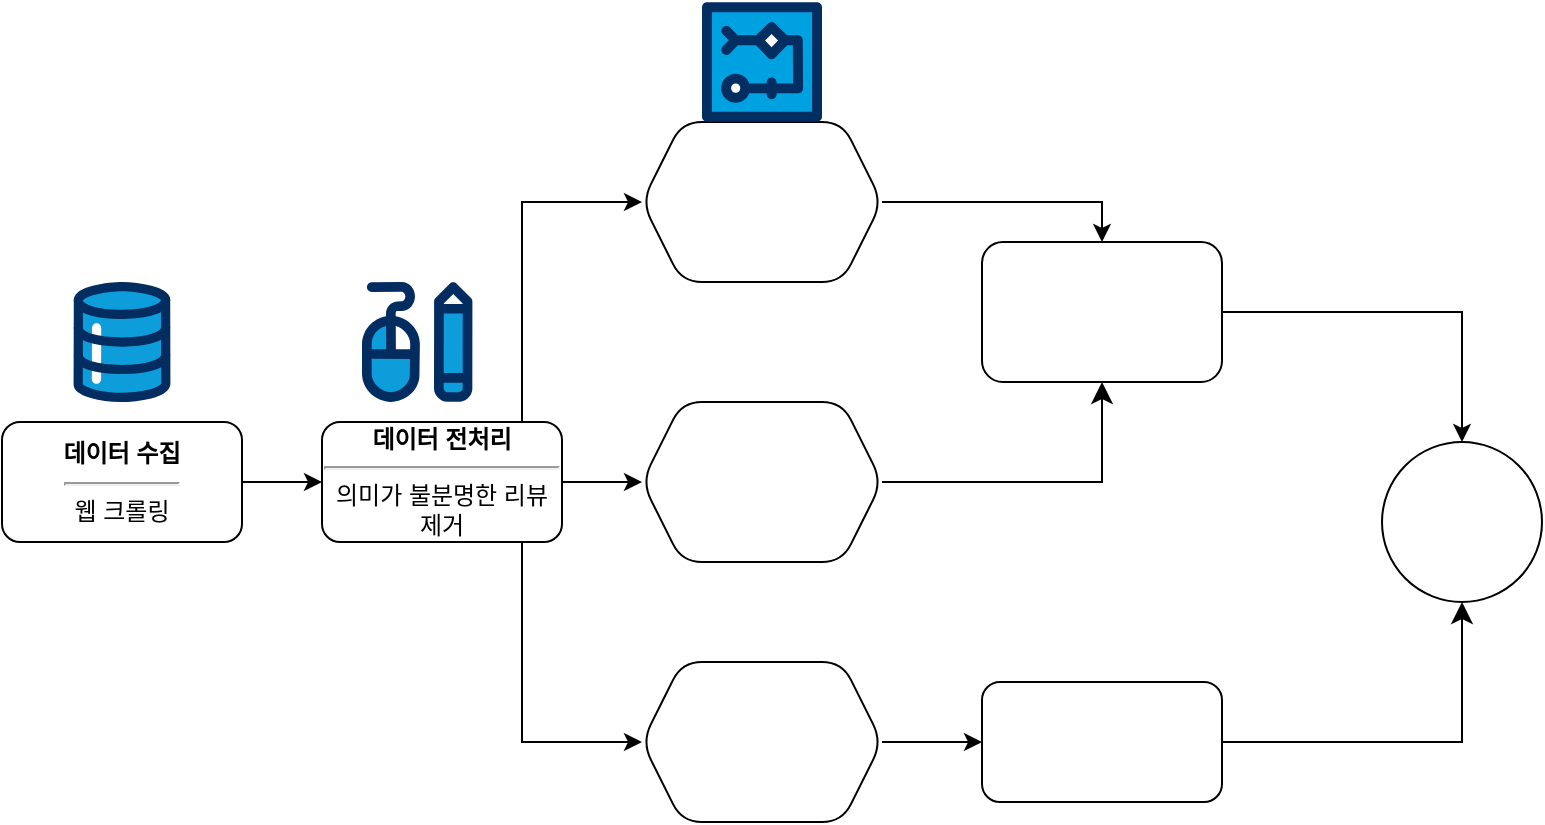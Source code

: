 <mxfile version="26.0.4">
  <diagram id="C5RBs43oDa-KdzZeNtuy" name="Page-1">
    <mxGraphModel dx="1050" dy="522" grid="1" gridSize="10" guides="1" tooltips="1" connect="1" arrows="1" fold="1" page="1" pageScale="1" pageWidth="827" pageHeight="1169" math="0" shadow="0">
      <root>
        <mxCell id="WIyWlLk6GJQsqaUBKTNV-0" />
        <mxCell id="WIyWlLk6GJQsqaUBKTNV-1" parent="WIyWlLk6GJQsqaUBKTNV-0" />
        <mxCell id="EMAZHgNjMEa_f3zyevsy-2" value="" style="edgeStyle=orthogonalEdgeStyle;rounded=0;orthogonalLoop=1;jettySize=auto;html=1;" edge="1" parent="WIyWlLk6GJQsqaUBKTNV-1" source="EMAZHgNjMEa_f3zyevsy-0" target="EMAZHgNjMEa_f3zyevsy-1">
          <mxGeometry relative="1" as="geometry" />
        </mxCell>
        <mxCell id="EMAZHgNjMEa_f3zyevsy-0" value="&lt;b&gt;데이터 수집&lt;/b&gt;&lt;hr&gt;&lt;div&gt;웹 크롤링&lt;/div&gt;" style="rounded=1;whiteSpace=wrap;html=1;" vertex="1" parent="WIyWlLk6GJQsqaUBKTNV-1">
          <mxGeometry x="10" y="240" width="120" height="60" as="geometry" />
        </mxCell>
        <mxCell id="EMAZHgNjMEa_f3zyevsy-10" value="" style="edgeStyle=orthogonalEdgeStyle;rounded=0;orthogonalLoop=1;jettySize=auto;html=1;" edge="1" parent="WIyWlLk6GJQsqaUBKTNV-1" source="EMAZHgNjMEa_f3zyevsy-1" target="EMAZHgNjMEa_f3zyevsy-9">
          <mxGeometry relative="1" as="geometry">
            <Array as="points">
              <mxPoint x="330" y="270" />
              <mxPoint x="330" y="270" />
            </Array>
          </mxGeometry>
        </mxCell>
        <mxCell id="EMAZHgNjMEa_f3zyevsy-13" value="" style="edgeStyle=orthogonalEdgeStyle;rounded=0;orthogonalLoop=1;jettySize=auto;html=1;" edge="1" parent="WIyWlLk6GJQsqaUBKTNV-1" source="EMAZHgNjMEa_f3zyevsy-1" target="EMAZHgNjMEa_f3zyevsy-12">
          <mxGeometry relative="1" as="geometry">
            <Array as="points">
              <mxPoint x="270" y="400" />
            </Array>
          </mxGeometry>
        </mxCell>
        <mxCell id="EMAZHgNjMEa_f3zyevsy-19" value="" style="edgeStyle=orthogonalEdgeStyle;rounded=0;orthogonalLoop=1;jettySize=auto;html=1;entryX=0;entryY=0.5;entryDx=0;entryDy=0;" edge="1" parent="WIyWlLk6GJQsqaUBKTNV-1" source="EMAZHgNjMEa_f3zyevsy-1" target="EMAZHgNjMEa_f3zyevsy-6">
          <mxGeometry relative="1" as="geometry">
            <mxPoint x="244" y="160" as="targetPoint" />
            <Array as="points">
              <mxPoint x="270" y="130" />
            </Array>
          </mxGeometry>
        </mxCell>
        <mxCell id="EMAZHgNjMEa_f3zyevsy-1" value="&lt;b&gt;데이터 전처리&lt;/b&gt;&lt;hr&gt;&lt;div&gt;&lt;div&gt;의미가 불분명한 리뷰 제거&lt;/div&gt;&lt;/div&gt;" style="whiteSpace=wrap;html=1;rounded=1;" vertex="1" parent="WIyWlLk6GJQsqaUBKTNV-1">
          <mxGeometry x="170" y="240" width="120" height="60" as="geometry" />
        </mxCell>
        <mxCell id="EMAZHgNjMEa_f3zyevsy-15" value="" style="edgeStyle=orthogonalEdgeStyle;rounded=0;orthogonalLoop=1;jettySize=auto;html=1;" edge="1" parent="WIyWlLk6GJQsqaUBKTNV-1" source="EMAZHgNjMEa_f3zyevsy-6" target="EMAZHgNjMEa_f3zyevsy-14">
          <mxGeometry relative="1" as="geometry">
            <Array as="points">
              <mxPoint x="560" y="130" />
            </Array>
          </mxGeometry>
        </mxCell>
        <mxCell id="EMAZHgNjMEa_f3zyevsy-6" value="" style="shape=hexagon;perimeter=hexagonPerimeter2;whiteSpace=wrap;html=1;fixedSize=1;rounded=1;" vertex="1" parent="WIyWlLk6GJQsqaUBKTNV-1">
          <mxGeometry x="330" y="90" width="120" height="80" as="geometry" />
        </mxCell>
        <mxCell id="EMAZHgNjMEa_f3zyevsy-9" value="" style="shape=hexagon;perimeter=hexagonPerimeter2;whiteSpace=wrap;html=1;fixedSize=1;rounded=1;direction=west;" vertex="1" parent="WIyWlLk6GJQsqaUBKTNV-1">
          <mxGeometry x="330" y="230" width="120" height="80" as="geometry" />
        </mxCell>
        <mxCell id="EMAZHgNjMEa_f3zyevsy-22" value="" style="edgeStyle=orthogonalEdgeStyle;rounded=0;orthogonalLoop=1;jettySize=auto;html=1;" edge="1" parent="WIyWlLk6GJQsqaUBKTNV-1" source="EMAZHgNjMEa_f3zyevsy-12" target="EMAZHgNjMEa_f3zyevsy-21">
          <mxGeometry relative="1" as="geometry" />
        </mxCell>
        <mxCell id="EMAZHgNjMEa_f3zyevsy-12" value="" style="shape=hexagon;perimeter=hexagonPerimeter2;whiteSpace=wrap;html=1;fixedSize=1;rounded=1;" vertex="1" parent="WIyWlLk6GJQsqaUBKTNV-1">
          <mxGeometry x="330" y="360" width="120" height="80" as="geometry" />
        </mxCell>
        <mxCell id="EMAZHgNjMEa_f3zyevsy-25" value="" style="edgeStyle=orthogonalEdgeStyle;rounded=0;orthogonalLoop=1;jettySize=auto;html=1;" edge="1" parent="WIyWlLk6GJQsqaUBKTNV-1" source="EMAZHgNjMEa_f3zyevsy-14" target="EMAZHgNjMEa_f3zyevsy-24">
          <mxGeometry relative="1" as="geometry" />
        </mxCell>
        <mxCell id="EMAZHgNjMEa_f3zyevsy-14" value="" style="whiteSpace=wrap;html=1;rounded=1;" vertex="1" parent="WIyWlLk6GJQsqaUBKTNV-1">
          <mxGeometry x="500" y="150" width="120" height="70" as="geometry" />
        </mxCell>
        <mxCell id="EMAZHgNjMEa_f3zyevsy-20" style="edgeStyle=orthogonalEdgeStyle;rounded=0;orthogonalLoop=1;jettySize=auto;html=1;exitX=0.5;exitY=0;exitDx=0;exitDy=0;" edge="1" parent="WIyWlLk6GJQsqaUBKTNV-1" source="EMAZHgNjMEa_f3zyevsy-9" target="EMAZHgNjMEa_f3zyevsy-9">
          <mxGeometry relative="1" as="geometry" />
        </mxCell>
        <mxCell id="EMAZHgNjMEa_f3zyevsy-21" value="" style="whiteSpace=wrap;html=1;rounded=1;" vertex="1" parent="WIyWlLk6GJQsqaUBKTNV-1">
          <mxGeometry x="500" y="370" width="120" height="60" as="geometry" />
        </mxCell>
        <mxCell id="EMAZHgNjMEa_f3zyevsy-23" value="" style="edgeStyle=segmentEdgeStyle;endArrow=classic;html=1;curved=0;rounded=0;endSize=8;startSize=8;" edge="1" parent="WIyWlLk6GJQsqaUBKTNV-1">
          <mxGeometry width="50" height="50" relative="1" as="geometry">
            <mxPoint x="450" y="270" as="sourcePoint" />
            <mxPoint x="560" y="220" as="targetPoint" />
            <Array as="points">
              <mxPoint x="560" y="270" />
              <mxPoint x="560" y="220" />
            </Array>
          </mxGeometry>
        </mxCell>
        <mxCell id="EMAZHgNjMEa_f3zyevsy-24" value="" style="ellipse;whiteSpace=wrap;html=1;rounded=1;" vertex="1" parent="WIyWlLk6GJQsqaUBKTNV-1">
          <mxGeometry x="700" y="250" width="80" height="80" as="geometry" />
        </mxCell>
        <mxCell id="EMAZHgNjMEa_f3zyevsy-26" value="" style="edgeStyle=segmentEdgeStyle;endArrow=classic;html=1;curved=0;rounded=0;endSize=8;startSize=8;entryX=0.5;entryY=1;entryDx=0;entryDy=0;" edge="1" parent="WIyWlLk6GJQsqaUBKTNV-1" target="EMAZHgNjMEa_f3zyevsy-24">
          <mxGeometry width="50" height="50" relative="1" as="geometry">
            <mxPoint x="620" y="400" as="sourcePoint" />
            <mxPoint x="670" y="350" as="targetPoint" />
            <Array as="points">
              <mxPoint x="740" y="400" />
            </Array>
          </mxGeometry>
        </mxCell>
        <mxCell id="EMAZHgNjMEa_f3zyevsy-27" value="" style="verticalLabelPosition=bottom;aspect=fixed;html=1;shape=mxgraph.salesforce.data;" vertex="1" parent="WIyWlLk6GJQsqaUBKTNV-1">
          <mxGeometry x="45.7" y="170" width="48.6" height="60" as="geometry" />
        </mxCell>
        <mxCell id="EMAZHgNjMEa_f3zyevsy-28" value="" style="verticalLabelPosition=bottom;aspect=fixed;html=1;shape=mxgraph.salesforce.builders;" vertex="1" parent="WIyWlLk6GJQsqaUBKTNV-1">
          <mxGeometry x="190" y="170" width="55.2" height="60" as="geometry" />
        </mxCell>
        <mxCell id="EMAZHgNjMEa_f3zyevsy-29" value="" style="verticalLabelPosition=bottom;aspect=fixed;html=1;shape=mxgraph.salesforce.workflow;" vertex="1" parent="WIyWlLk6GJQsqaUBKTNV-1">
          <mxGeometry x="360" y="30" width="60" height="60" as="geometry" />
        </mxCell>
      </root>
    </mxGraphModel>
  </diagram>
</mxfile>
